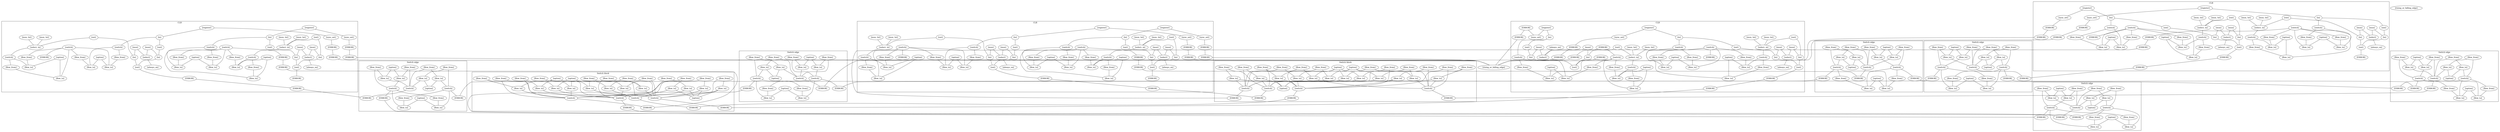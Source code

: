 graph G {
1028[label="[ERROR]"]
1031[label="[ERROR]"]
1036[label="[always_on]"]
1038[label="[ERROR]"]
1042[label="[out]"]
1043[label="[mux, lut]"]
1044[label="[mux, lut]"]
1045[label="[select, in]"]
1046[label="[register]"]
1047[label="[in]"]
1048[label="[out]"]
1049[label="[sync_set]"]
1050[label="[mux]"]
1051[label="[mux]"]
1052[label="[in]"]
1053[label="[in]"]
1054[label="[out]"]
1055[label="[select]"]
1056[label="[switch]"]
1057[label="[switch]"]
1058[label="[option]"]
1059[label="[flow_from]"]
1060[label="[flow_to]"]
1061[label="[flow_from]"]
1062[label="[flow_to]"]
1063[label="[switch]"]
1064[label="[option]"]
1065[label="[flow_from]"]
1066[label="[flow_to]"]
1067[label="[flow_from]"]
1068[label="[flow_to]"]
1075[label="[ERROR]"]
1078[label="[ERROR]"]
1083[label="[always_on]"]
1085[label="[ERROR]"]
1092[label="[ERROR]"]
1093[label="[ERROR]"]
1096[label="[ERROR]"]
1097[label="[ERROR]"]
1101[label="[out]"]
1102[label="[mux, lut]"]
1103[label="[mux, lut]"]
1104[label="[select, in]"]
1105[label="[register]"]
1106[label="[in]"]
1107[label="[out]"]
1108[label="[sync_set]"]
1109[label="[mux]"]
1110[label="[mux]"]
1111[label="[in]"]
1112[label="[in]"]
1113[label="[out]"]
1114[label="[select]"]
1115[label="[switch]"]
1116[label="[switch]"]
1117[label="[option]"]
1118[label="[flow_from]"]
1119[label="[flow_to]"]
1120[label="[flow_from]"]
1121[label="[flow_to]"]
1122[label="[switch]"]
1123[label="[option]"]
1124[label="[flow_from]"]
1125[label="[flow_to]"]
1126[label="[flow_from]"]
1127[label="[flow_to]"]
1134[label="[ERROR]"]
1137[label="[ERROR]"]
1142[label="[always_on]"]
1144[label="[ERROR]"]
1148[label="[out]"]
1149[label="[mux, lut]"]
1150[label="[mux, lut]"]
1151[label="[select, in]"]
1152[label="[register]"]
1153[label="[in]"]
1154[label="[out]"]
1155[label="[sync_set]"]
1156[label="[mux]"]
1157[label="[mux]"]
1158[label="[in]"]
1159[label="[in]"]
1160[label="[out]"]
1161[label="[select]"]
1162[label="[switch]"]
1163[label="[switch]"]
1164[label="[option]"]
1165[label="[flow_from]"]
1166[label="[flow_to]"]
1167[label="[flow_from]"]
1168[label="[flow_to]"]
1169[label="[switch]"]
1170[label="[option]"]
1171[label="[flow_from]"]
1172[label="[flow_to]"]
1173[label="[flow_from]"]
1174[label="[flow_to]"]
1181[label="[ERROR]"]
1184[label="[ERROR]"]
1189[label="[always_on]"]
1191[label="[ERROR]"]
1198[label="[ERROR]"]
1199[label="[ERROR]"]
1202[label="[ERROR]"]
1203[label="[ERROR]"]
1207[label="[flow_from]"]
1208[label="[flow_to]"]
1209[label="[flow_from]"]
1210[label="[flow_to]"]
1211[label="[option]"]
1212[label="[flow_from]"]
1213[label="[flow_to]"]
1214[label="[flow_from]"]
1215[label="[flow_to]"]
1216[label="[switch]"]
1217[label="[switch]"]
1218[label="[option]"]
1219[label="[flow_from]"]
1220[label="[flow_to]"]
1221[label="[flow_from]"]
1222[label="[flow_to]"]
1223[label="[switch]"]
1224[label="[option]"]
1227[label="[ERROR]"]
1229[label="[ERROR]"]
1231[label="[ERROR]"]
1232[label="[out]"]
1233[label="[mux, lut]"]
1234[label="[mux, lut]"]
1235[label="[select, in]"]
1236[label="[register]"]
1237[label="[in]"]
1238[label="[out]"]
1239[label="[sync_set]"]
1240[label="[mux]"]
1241[label="[mux]"]
1242[label="[in]"]
1243[label="[in]"]
1244[label="[out]"]
1245[label="[select]"]
1246[label="[switch]"]
1247[label="[switch]"]
1248[label="[option]"]
1249[label="[flow_from]"]
1250[label="[flow_to]"]
1251[label="[flow_from]"]
1252[label="[flow_to]"]
1253[label="[switch]"]
1254[label="[option]"]
1255[label="[flow_from]"]
1256[label="[flow_to]"]
1257[label="[flow_from]"]
1258[label="[flow_to]"]
1265[label="[ERROR]"]
1268[label="[ERROR]"]
1273[label="[always_on]"]
1275[label="[ERROR]"]
1279[label="[out]"]
1280[label="[mux, lut]"]
1281[label="[mux, lut]"]
1282[label="[select, in]"]
1283[label="[register]"]
1284[label="[in]"]
1285[label="[out]"]
1286[label="[sync_set]"]
1287[label="[mux]"]
1288[label="[mux]"]
1289[label="[in]"]
1290[label="[in]"]
1291[label="[out]"]
1292[label="[select]"]
1293[label="[switch]"]
1294[label="[switch]"]
1295[label="[option]"]
1296[label="[flow_from]"]
1297[label="[flow_to]"]
1298[label="[flow_from]"]
1299[label="[flow_to]"]
1300[label="[switch]"]
1301[label="[option]"]
1302[label="[flow_from]"]
1303[label="[flow_to]"]
1304[label="[flow_from]"]
1305[label="[flow_to]"]
1312[label="[ERROR]"]
1315[label="[ERROR]"]
1320[label="[always_on]"]
1322[label="[ERROR]"]
1329[label="[ERROR]"]
1330[label="[ERROR]"]
1333[label="[ERROR]"]
1334[label="[ERROR]"]
1338[label="[out]"]
1339[label="[mux, lut]"]
1340[label="[mux, lut]"]
1341[label="[select, in]"]
1342[label="[register]"]
1343[label="[in]"]
1344[label="[out]"]
1345[label="[sync_set]"]
1346[label="[mux]"]
1347[label="[mux]"]
1348[label="[in]"]
1349[label="[in]"]
1350[label="[out]"]
1351[label="[select]"]
1352[label="[switch]"]
1353[label="[switch]"]
1354[label="[option]"]
1355[label="[flow_from]"]
1356[label="[flow_to]"]
1357[label="[flow_from]"]
1358[label="[flow_to]"]
1359[label="[switch]"]
1360[label="[option]"]
1361[label="[flow_from]"]
1362[label="[flow_to]"]
1363[label="[flow_from]"]
1364[label="[flow_to]"]
1371[label="[ERROR]"]
1374[label="[ERROR]"]
1379[label="[always_on]"]
1381[label="[ERROR]"]
1385[label="[out]"]
1386[label="[mux, lut]"]
1387[label="[mux, lut]"]
1388[label="[select, in]"]
1389[label="[register]"]
1390[label="[in]"]
1391[label="[out]"]
1392[label="[sync_set]"]
1393[label="[mux]"]
1394[label="[mux]"]
1395[label="[in]"]
1396[label="[in]"]
1397[label="[out]"]
1398[label="[select]"]
1399[label="[switch]"]
1400[label="[switch]"]
1401[label="[option]"]
1402[label="[flow_from]"]
1403[label="[flow_to]"]
1404[label="[flow_from]"]
1405[label="[flow_to]"]
1406[label="[switch]"]
1407[label="[option]"]
1408[label="[flow_from]"]
1409[label="[flow_to]"]
1410[label="[flow_from]"]
1411[label="[flow_to]"]
1418[label="[ERROR]"]
1421[label="[ERROR]"]
1426[label="[always_on]"]
1428[label="[ERROR]"]
1435[label="[ERROR]"]
1436[label="[ERROR]"]
1439[label="[ERROR]"]
1440[label="[ERROR]"]
1444[label="[flow_from]"]
1445[label="[flow_to]"]
1446[label="[flow_from]"]
1447[label="[flow_to]"]
1448[label="[option]"]
1449[label="[flow_from]"]
1450[label="[flow_to]"]
1451[label="[flow_from]"]
1452[label="[flow_to]"]
1453[label="[switch]"]
1454[label="[switch]"]
1455[label="[option]"]
1456[label="[flow_from]"]
1457[label="[flow_to]"]
1458[label="[flow_from]"]
1459[label="[flow_to]"]
1460[label="[switch]"]
1461[label="[option]"]
1464[label="[ERROR]"]
1466[label="[ERROR]"]
1468[label="[ERROR]"]
1469[label="[flow_from]"]
1470[label="[flow_to]"]
1471[label="[flow_from]"]
1472[label="[flow_to]"]
1473[label="[option]"]
1474[label="[flow_from]"]
1475[label="[flow_to]"]
1476[label="[flow_from]"]
1477[label="[flow_to]"]
1478[label="[switch]"]
1479[label="[switch]"]
1480[label="[option]"]
1481[label="[flow_from]"]
1482[label="[flow_to]"]
1483[label="[flow_from]"]
1484[label="[flow_to]"]
1485[label="[switch]"]
1486[label="[option]"]
1489[label="[ERROR]"]
1491[label="[ERROR]"]
1493[label="[ERROR]"]
1494[label="[flow_from]"]
1495[label="[flow_to]"]
1496[label="[flow_from]"]
1497[label="[flow_to]"]
1498[label="[option]"]
1499[label="[flow_from]"]
1500[label="[flow_to]"]
1501[label="[flow_from]"]
1502[label="[flow_to]"]
1503[label="[switch]"]
1504[label="[switch]"]
1505[label="[option]"]
1506[label="[flow_from]"]
1507[label="[flow_to]"]
1508[label="[flow_from]"]
1509[label="[flow_to]"]
1510[label="[switch]"]
1511[label="[option]"]
1514[label="[ERROR]"]
1516[label="[ERROR]"]
1518[label="[ERROR]"]
1519[label="[flow_from]"]
1520[label="[flow_to]"]
1521[label="[flow_from]"]
1522[label="[flow_to]"]
1523[label="[option]"]
1524[label="[flow_from]"]
1525[label="[flow_to]"]
1526[label="[flow_from]"]
1527[label="[flow_to]"]
1528[label="[switch]"]
1529[label="[switch]"]
1530[label="[option]"]
1531[label="[flow_from]"]
1532[label="[flow_to]"]
1533[label="[flow_from]"]
1534[label="[flow_to]"]
1535[label="[switch]"]
1536[label="[option]"]
1539[label="[ERROR]"]
1541[label="[ERROR]"]
1543[label="[ERROR]"]
1596[label="[rising_or_falling_edge]"]
1597[label="[rising_or_falling_edge]"]
890[label="[flow_from]"]
891[label="[flow_to]"]
892[label="[flow_from]"]
893[label="[flow_to]"]
894[label="[flow_from]"]
895[label="[flow_to]"]
896[label="[flow_from]"]
897[label="[flow_to]"]
898[label="[option]"]
899[label="[flow_from]"]
900[label="[flow_to]"]
901[label="[flow_from]"]
902[label="[flow_to]"]
903[label="[flow_from]"]
904[label="[flow_to]"]
905[label="[flow_from]"]
906[label="[flow_to]"]
907[label="[option]"]
908[label="[flow_from]"]
909[label="[flow_to]"]
910[label="[flow_from]"]
911[label="[flow_to]"]
912[label="[flow_from]"]
913[label="[flow_to]"]
914[label="[flow_from]"]
915[label="[flow_to]"]
916[label="[switch]"]
917[label="[switch]"]
918[label="[switch]"]
919[label="[switch]"]
920[label="[option]"]
921[label="[ERROR]"]
923[label="[ERROR]"]
925[label="[ERROR]"]
928[label="[ERROR]"]
930[label="[flow_from]"]
931[label="[flow_to]"]
932[label="[flow_from]"]
933[label="[flow_to]"]
934[label="[flow_from]"]
935[label="[flow_to]"]
936[label="[flow_from]"]
937[label="[flow_to]"]
938[label="[option]"]
939[label="[flow_from]"]
940[label="[flow_to]"]
941[label="[flow_from]"]
942[label="[flow_to]"]
943[label="[flow_from]"]
944[label="[flow_to]"]
945[label="[flow_from]"]
946[label="[flow_to]"]
947[label="[option]"]
948[label="[flow_from]"]
949[label="[flow_to]"]
950[label="[flow_from]"]
951[label="[flow_to]"]
952[label="[flow_from]"]
953[label="[flow_to]"]
954[label="[flow_from]"]
955[label="[flow_to]"]
956[label="[switch]"]
957[label="[switch]"]
958[label="[switch]"]
959[label="[switch]"]
960[label="[option]"]
961[label="[ERROR]"]
963[label="[ERROR]"]
965[label="[ERROR]"]
968[label="[ERROR]"]
970[label="[flow_from]"]
971[label="[flow_to]"]
972[label="[flow_from]"]
973[label="[flow_to]"]
974[label="[option]"]
975[label="[flow_from]"]
976[label="[flow_to]"]
977[label="[flow_from]"]
978[label="[flow_to]"]
979[label="[switch]"]
980[label="[switch]"]
981[label="[option]"]
982[label="[flow_from]"]
983[label="[flow_to]"]
984[label="[flow_from]"]
985[label="[flow_to]"]
986[label="[switch]"]
987[label="[option]"]
990[label="[ERROR]"]
992[label="[ERROR]"]
994[label="[ERROR]"]
995[label="[out]"]
996[label="[mux, lut]"]
997[label="[mux, lut]"]
998[label="[select, in]"]
999[label="[register]"]
1000[label="[in]"]
1001[label="[out]"]
1002[label="[sync_set]"]
1003[label="[mux]"]
1004[label="[mux]"]
1005[label="[in]"]
1006[label="[in]"]
1007[label="[out]"]
1008[label="[select]"]
1009[label="[switch]"]
1010[label="[switch]"]
1011[label="[option]"]
1012[label="[flow_from]"]
1013[label="[flow_to]"]
1014[label="[flow_from]"]
1015[label="[flow_to]"]
1016[label="[switch]"]
1017[label="[option]"]
1018[label="[flow_from]"]
1019[label="[flow_to]"]
1020[label="[flow_from]"]
1021[label="[flow_to]"]
1028--1007
1031--1096
1031--1002
1036--1008
1038--1009
1038--1092
1042--1045
1042--1052
1043--1045
1044--1045
1045--1057
1046--1047
1046--1049
1047--1063
1047--1048
1048--1053
1049--1078
1050--1052
1050--1055
1051--1053
1051--1055
1052--1054
1053--1054
1054--1075
1055--1083
1056--1060
1056--1061
1056--1065
1056--1068
1056--1085
1057--1059
1057--1062
1058--1060
1058--1062
1059--1060
1061--1062
1063--1066
1063--1067
1064--1066
1064--1068
1065--1066
1067--1068
1075--1093
1078--1097
1092--1518
1093--968
1096--1596
1097--1596
1101--1104
1101--1111
1102--1104
1103--1104
1104--1116
1105--1106
1105--1108
1106--1122
1106--1107
1107--1112
1108--1137
1109--1111
1109--1114
1110--1112
1110--1114
1111--1113
1112--1113
1113--1134
1114--1142
1115--1120
1115--1124
1115--1127
1115--1144
1115--1119
1116--1121
1116--1118
1117--1121
1117--1119
1118--1119
1120--1121
1122--1125
1122--1126
1123--1125
1123--1127
1124--1125
1126--1127
1137--1202
1144--1198
1148--1158
1148--1151
1149--1151
1150--1151
1151--1163
1152--1153
1152--1155
1153--1169
1153--1154
1154--1159
1155--1184
1156--1158
1156--1161
1157--1159
1157--1161
1158--1160
1159--1160
1160--1181
1161--1189
1162--1171
1162--1174
1162--1191
1162--1166
1162--1167
1163--1168
1163--1165
1164--1168
1164--1166
1165--1166
1167--1168
1169--1172
1169--1173
1170--1172
1170--1174
1171--1172
1173--1174
1181--1199
1184--1203
1198--921
1199--1231
1202--1596
1203--1596
1207--1223
1207--1208
1208--1216
1208--1224
1209--1216
1209--1210
1210--1223
1210--1224
1211--1213
1211--1215
1212--1223
1212--1213
1213--1217
1214--1217
1214--1215
1215--1223
1216--1219
1216--1222
1216--1227
1217--1220
1217--1221
1217--1229
1218--1220
1218--1222
1219--1220
1221--1222
1223--1231
1227--1541
1229--1464
1232--1235
1232--1242
1233--1235
1234--1235
1235--1247
1236--1237
1236--1239
1237--1253
1237--1238
1238--1243
1239--1268
1240--1242
1240--1245
1241--1243
1241--1245
1242--1244
1243--1244
1244--1265
1245--1273
1246--1250
1246--1251
1246--1255
1246--1258
1246--1275
1247--1249
1247--1252
1248--1250
1248--1252
1249--1250
1251--1252
1253--1256
1253--1257
1254--1256
1254--1258
1255--1256
1257--1258
1268--1333
1275--1329
1279--1282
1279--1289
1280--1282
1281--1282
1282--1294
1283--1284
1283--1286
1284--1300
1284--1285
1285--1290
1286--1315
1287--1289
1287--1292
1288--1290
1288--1292
1289--1291
1290--1291
1291--1312
1292--1320
1293--1297
1293--1298
1293--1302
1293--1305
1293--1322
1294--1296
1294--1299
1295--1297
1295--1299
1296--1297
1298--1299
1300--1303
1300--1304
1301--1303
1301--1305
1302--1303
1304--1305
1312--1330
1315--1334
1329--1493
1330--928
1333--1596
1334--1596
1338--1348
1338--1341
1339--1341
1340--1341
1341--1353
1342--1345
1342--1343
1343--1344
1343--1359
1344--1349
1345--1374
1346--1348
1346--1351
1347--1349
1347--1351
1348--1350
1349--1350
1350--1371
1351--1379
1352--1361
1352--1364
1352--1381
1352--1356
1352--1357
1353--1355
1353--1358
1354--1356
1354--1358
1355--1356
1357--1358
1359--1362
1359--1363
1360--1362
1360--1364
1361--1362
1363--1364
1374--1439
1381--1435
1385--1395
1385--1388
1386--1388
1387--1388
1388--1400
1389--1392
1389--1390
1390--1406
1390--1391
1391--1396
1392--1421
1393--1395
1393--1398
1394--1396
1394--1398
1395--1397
1396--1397
1397--1418
1398--1426
1399--1408
1399--1411
1399--1428
1399--1403
1399--1404
1400--1402
1400--1405
1401--1403
1401--1405
1402--1403
1404--1405
1406--1409
1406--1410
1407--1409
1407--1411
1408--1409
1410--1411
1418--1436
1421--1440
1435--961
1436--1468
1439--1596
1440--1596
1444--1460
1444--1445
1445--1461
1445--1453
1446--1447
1446--1453
1447--1460
1447--1461
1448--1450
1448--1452
1449--1460
1449--1450
1450--1454
1451--1452
1451--1454
1452--1460
1453--1456
1453--1459
1453--1464
1454--1457
1454--1458
1454--1466
1455--1457
1455--1459
1456--1457
1458--1459
1460--1468
1466--990
1469--1485
1469--1470
1470--1478
1470--1486
1471--1472
1471--1478
1472--1485
1472--1486
1473--1475
1473--1477
1474--1475
1474--1485
1475--1479
1476--1477
1476--1479
1477--1485
1478--1489
1478--1481
1478--1484
1479--1491
1479--1482
1479--1483
1480--1482
1480--1484
1481--1482
1483--1484
1485--1493
1489--1516
1491--1539
1494--1510
1494--1495
1495--1511
1495--1503
1496--1497
1496--1503
1497--1510
1497--1511
1498--1500
1498--1502
1499--1510
1499--1500
1500--1504
1501--1504
1501--1502
1502--1510
1503--1506
1503--1509
1503--1514
1504--1507
1504--1508
1504--1516
1505--1507
1505--1509
1506--1507
1508--1509
1510--1518
1514--992
1519--1520
1519--1535
1520--1536
1520--1528
1521--1522
1521--1528
1522--1536
1522--1535
1523--1525
1523--1527
1524--1525
1524--1535
1525--1529
1526--1527
1526--1529
1527--1535
1528--1539
1528--1531
1528--1534
1529--1541
1529--1532
1529--1533
1530--1532
1530--1534
1531--1532
1533--1534
1535--1543
1543--925
890--919
890--891
891--918
891--920
892--917
892--893
893--916
893--920
894--918
894--895
895--919
895--920
896--897
896--916
897--917
897--920
898--900
898--902
898--904
898--906
899--900
899--916
900--918
901--917
901--902
902--919
903--918
903--904
904--916
905--919
905--906
906--917
907--913
907--915
907--909
907--911
908--918
908--909
909--917
910--919
910--911
911--916
912--913
912--917
913--918
914--915
914--916
915--919
916--928
917--921
918--923
919--925
923--965
930--931
930--959
931--960
931--958
932--933
932--957
933--960
933--956
934--935
934--958
935--960
935--959
936--937
936--956
937--960
937--957
938--944
938--946
938--940
938--942
939--940
939--956
940--958
941--957
941--942
942--959
943--944
943--958
944--956
945--946
945--959
946--957
947--949
947--951
947--953
947--955
948--949
948--958
949--957
950--951
950--959
951--956
952--953
952--957
953--958
954--955
954--956
955--959
956--968
957--961
958--963
959--965
963--994
970--986
970--971
971--979
971--987
972--979
972--973
973--986
973--987
974--976
974--978
975--976
975--986
976--980
977--978
977--980
978--986
979--982
979--985
979--990
980--992
980--983
980--984
981--983
981--985
982--983
984--985
986--994
995--998
995--1005
996--998
997--998
998--1010
999--1000
999--1002
1000--1016
1000--1001
1001--1006
1003--1008
1003--1005
1004--1008
1004--1006
1005--1007
1006--1007
1009--1013
1009--1014
1009--1018
1009--1021
1010--1012
1010--1015
1011--1013
1011--1015
1012--1013
1014--1015
1016--1019
1016--1020
1017--1019
1017--1021
1018--1019
1020--1021
subgraph cluster_0 {
label = "Switch block"
896;
897;
898;
899;
900;
901;
902;
903;
904;
905;
906;
907;
908;
909;
910;
911;
912;
913;
914;
915;
916;
917;
918;
919;
920;
921;
923;
925;
928;
890;
891;
892;
893;
894;
895;
}
subgraph cluster_1 {
label = "Switch block"
960;
961;
963;
965;
968;
930;
931;
932;
933;
934;
935;
936;
937;
938;
939;
940;
941;
942;
943;
944;
945;
946;
947;
948;
949;
950;
951;
952;
953;
954;
955;
956;
957;
958;
959;
}
subgraph cluster_2 {
label = "Switch edge"
992;
994;
970;
971;
972;
973;
974;
975;
976;
977;
978;
979;
980;
981;
982;
983;
984;
985;
986;
987;
990;
}
subgraph cluster_3 {
label = "CLB"
1028;
1031;
1036;
1038;
1042;
1043;
1044;
1045;
1046;
1047;
1048;
1049;
1050;
1051;
1052;
1053;
1054;
1055;
1056;
1057;
1058;
1059;
1060;
1061;
1062;
1063;
1064;
1065;
1066;
1067;
1068;
1075;
1078;
1083;
1085;
1092;
1093;
1096;
1097;
995;
996;
997;
998;
999;
1000;
1001;
1002;
1003;
1004;
1005;
1006;
1007;
1008;
1009;
1010;
1011;
1012;
1013;
1014;
1015;
1016;
1017;
1018;
1019;
1020;
1021;
}
subgraph cluster_4 {
label = "CLB"
1152;
1153;
1154;
1155;
1156;
1157;
1158;
1159;
1160;
1161;
1162;
1163;
1164;
1165;
1166;
1167;
1168;
1169;
1170;
1171;
1172;
1173;
1174;
1181;
1184;
1189;
1191;
1198;
1199;
1202;
1203;
1101;
1102;
1103;
1104;
1105;
1106;
1107;
1108;
1109;
1110;
1111;
1112;
1113;
1114;
1115;
1116;
1117;
1118;
1119;
1120;
1121;
1122;
1123;
1124;
1125;
1126;
1127;
1134;
1137;
1142;
1144;
1148;
1149;
1150;
1151;
}
subgraph cluster_5 {
label = "Switch edge"
1216;
1217;
1218;
1219;
1220;
1221;
1222;
1223;
1224;
1227;
1229;
1231;
1207;
1208;
1209;
1210;
1211;
1212;
1213;
1214;
1215;
}
subgraph cluster_6 {
label = "CLB"
1280;
1281;
1282;
1283;
1284;
1285;
1286;
1287;
1288;
1289;
1290;
1291;
1292;
1293;
1294;
1295;
1296;
1297;
1298;
1299;
1300;
1301;
1302;
1303;
1304;
1305;
1312;
1315;
1320;
1322;
1329;
1330;
1333;
1334;
1232;
1233;
1234;
1235;
1236;
1237;
1238;
1239;
1240;
1241;
1242;
1243;
1244;
1245;
1246;
1247;
1248;
1249;
1250;
1251;
1252;
1253;
1254;
1255;
1256;
1257;
1258;
1265;
1268;
1273;
1275;
1279;
}
subgraph cluster_7 {
label = "CLB"
1408;
1409;
1410;
1411;
1418;
1421;
1426;
1428;
1435;
1436;
1439;
1440;
1338;
1339;
1340;
1341;
1342;
1343;
1344;
1345;
1346;
1347;
1348;
1349;
1350;
1351;
1352;
1353;
1354;
1355;
1356;
1357;
1358;
1359;
1360;
1361;
1362;
1363;
1364;
1371;
1374;
1379;
1381;
1385;
1386;
1387;
1388;
1389;
1390;
1391;
1392;
1393;
1394;
1395;
1396;
1397;
1398;
1399;
1400;
1401;
1402;
1403;
1404;
1405;
1406;
1407;
}
subgraph cluster_8 {
label = "Switch edge"
1444;
1445;
1446;
1447;
1448;
1449;
1450;
1451;
1452;
1453;
1454;
1455;
1456;
1457;
1458;
1459;
1460;
1461;
1464;
1466;
1468;
}
subgraph cluster_9 {
label = "Switch edge"
1472;
1473;
1474;
1475;
1476;
1477;
1478;
1479;
1480;
1481;
1482;
1483;
1484;
1485;
1486;
1489;
1491;
1493;
1469;
1470;
1471;
}
subgraph cluster_10 {
label = "Switch edge"
1504;
1505;
1506;
1507;
1508;
1509;
1510;
1511;
1514;
1516;
1518;
1494;
1495;
1496;
1497;
1498;
1499;
1500;
1501;
1502;
1503;
}
subgraph cluster_11 {
label = "Switch edge"
1536;
1539;
1541;
1543;
1519;
1520;
1521;
1522;
1523;
1524;
1525;
1526;
1527;
1528;
1529;
1530;
1531;
1532;
1533;
1534;
1535;
}
}